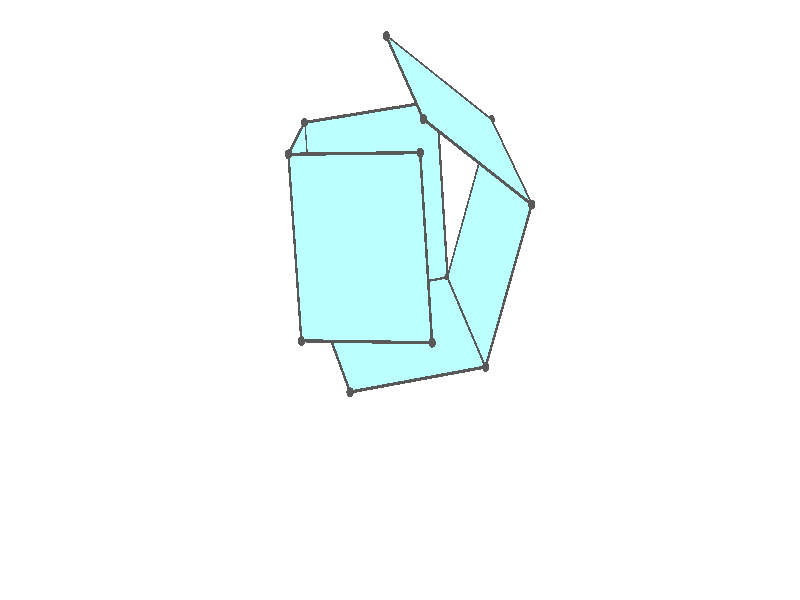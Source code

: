 #version 3.7;
global_settings{assumed_gamma 1.0}
camera{perspective location <18.750000000000000000000000, 10.825317547305481014063844, 12.499999999999996447286321> right <0.133333333333333331482962, -0.230940107675850353485814, -0.000000000000000000000000> up <-0.064951905283832905846353, -0.037499999999999998612221, 0.129903810567665811692706> direction <0.750000000000000111022302, 0.433012701892219298294151, 0.499999999999999944488849> sky <-0.433012701892219298294151, -0.249999999999999944488849, 0.866025403784438707610605> look_at <18.000000000000000000000000, 10.392304845413262270881205, 11.999999999999996447286321>}
light_source{<18.750000000000000000000000, 10.825317547305481014063844, 12.499999999999996447286321> rgb<1.0,1.0,1.0>}
background{rgb<1,1,1>}
union{union{object{union{sphere{<0.000000000000000049995996, 0.816496580927725923437777, -0.243049855684436710845375>,0.029999999999999998889777}sphere{<-0.816496580927725923437777, 0.000000000000000099991992, -0.243049855684436710845375>,0.029999999999999998889777}sphere{<-0.000000000000000149987989, -0.816496580927725923437777, -0.243049855684436710845375>,0.029999999999999998889777}sphere{<0.816496580927725923437777, -0.000000000000000199983985, -0.243049855684436710845375>,0.029999999999999998889777}} pigment{rgb<0.1,0.1,0.1>}}object{union{cylinder{<0.000000000000000049995996, 0.816496580927725923437777, -0.243049855684436710845375>,<-0.816496580927725923437777, 0.000000000000000099991992, -0.243049855684436710845375>,0.010000000000000000208167}cylinder{<-0.816496580927725923437777, 0.000000000000000099991992, -0.243049855684436710845375>,<-0.000000000000000149987989, -0.816496580927725923437777, -0.243049855684436710845375>,0.010000000000000000208167}cylinder{<-0.000000000000000149987989, -0.816496580927725923437777, -0.243049855684436710845375>,<0.816496580927725923437777, -0.000000000000000199983985, -0.243049855684436710845375>,0.010000000000000000208167}cylinder{<0.816496580927725923437777, -0.000000000000000199983985, -0.243049855684436710845375>,<0.000000000000000049995996, 0.816496580927725923437777, -0.243049855684436710845375>,0.010000000000000000208167}} pigment{rgb<0.1,0.1,0.1>}}object{polygon{4.000000000000000000000000,<0.000000000000000049995996, 0.816496580927725923437777, -0.243049855684436710845375>,<-0.816496580927725923437777, 0.000000000000000099991992, -0.243049855684436710845375>,<-0.000000000000000149987989, -0.816496580927725923437777, -0.243049855684436710845375>,<0.816496580927725923437777, -0.000000000000000199983985, -0.243049855684436710845375>} pigment{rgbft<0.5,1.0,1.0,0.1,0.1>}}}union{object{union{sphere{<-0.000000000000000111022302, 0.816496580927725812415474, -0.243049855684436599823073>,0.029999999999999998889777}sphere{<-0.816496580927725812415474, 0.000000000000000166533454, -0.243049855684436710845375>,0.029999999999999998889777}sphere{<-1.080369685330937912226545, 0.263873104403212099811071, 0.849687671299310443018271>,0.029999999999999998889777}sphere{<-0.263873104403212155322223, 1.080369685330937690181941, 0.849687671299310665062876>,0.029999999999999998889777}} pigment{rgb<0.1,0.1,0.1>}}object{union{cylinder{<-0.000000000000000111022302, 0.816496580927725812415474, -0.243049855684436599823073>,<-0.816496580927725812415474, 0.000000000000000166533454, -0.243049855684436710845375>,0.010000000000000000208167}cylinder{<-0.816496580927725812415474, 0.000000000000000166533454, -0.243049855684436710845375>,<-1.080369685330937912226545, 0.263873104403212099811071, 0.849687671299310443018271>,0.010000000000000000208167}cylinder{<-1.080369685330937912226545, 0.263873104403212099811071, 0.849687671299310443018271>,<-0.263873104403212155322223, 1.080369685330937690181941, 0.849687671299310665062876>,0.010000000000000000208167}cylinder{<-0.263873104403212155322223, 1.080369685330937690181941, 0.849687671299310665062876>,<-0.000000000000000111022302, 0.816496580927725812415474, -0.243049855684436599823073>,0.010000000000000000208167}} pigment{rgb<0.1,0.1,0.1>}}object{polygon{4.000000000000000000000000,<-0.000000000000000111022302, 0.816496580927725812415474, -0.243049855684436599823073>,<-0.816496580927725812415474, 0.000000000000000166533454, -0.243049855684436710845375>,<-1.080369685330937912226545, 0.263873104403212099811071, 0.849687671299310443018271>,<-0.263873104403212155322223, 1.080369685330937690181941, 0.849687671299310665062876>} pigment{rgbft<0.5,1.0,1.0,0.1,0.1>}}}union{object{union{sphere{<0.382067917924931221840268, 0.434428663002793591374484, 1.555983448350736875198663>,0.029999999999999998889777}sphere{<-0.434428663002794535064055, -0.382067917924931887974083, 1.555983448350736431109453>,0.029999999999999998889777}sphere{<-1.080369685330937690181941, 0.263873104403212044299920, 0.849687671299310665062876>,0.029999999999999998889777}sphere{<-0.263873104403212210833374, 1.080369685330937468137336, 0.849687671299310887107481>,0.029999999999999998889777}} pigment{rgb<0.1,0.1,0.1>}}object{union{cylinder{<0.382067917924931221840268, 0.434428663002793591374484, 1.555983448350736875198663>,<-0.434428663002794535064055, -0.382067917924931887974083, 1.555983448350736431109453>,0.010000000000000000208167}cylinder{<-0.434428663002794535064055, -0.382067917924931887974083, 1.555983448350736431109453>,<-1.080369685330937690181941, 0.263873104403212044299920, 0.849687671299310665062876>,0.010000000000000000208167}cylinder{<-1.080369685330937690181941, 0.263873104403212044299920, 0.849687671299310665062876>,<-0.263873104403212210833374, 1.080369685330937468137336, 0.849687671299310887107481>,0.010000000000000000208167}cylinder{<-0.263873104403212210833374, 1.080369685330937468137336, 0.849687671299310887107481>,<0.382067917924931221840268, 0.434428663002793591374484, 1.555983448350736875198663>,0.010000000000000000208167}} pigment{rgb<0.1,0.1,0.1>}}object{polygon{4.000000000000000000000000,<0.382067917924931221840268, 0.434428663002793591374484, 1.555983448350736875198663>,<-0.434428663002794535064055, -0.382067917924931887974083, 1.555983448350736431109453>,<-1.080369685330937690181941, 0.263873104403212044299920, 0.849687671299310665062876>,<-0.263873104403212210833374, 1.080369685330937468137336, 0.849687671299310887107481>} pigment{rgbft<0.5,1.0,1.0,0.1,0.1>}}}union{object{union{sphere{<-1.080369685330937912226545, -0.263873104403212099811071, 0.849687671299310443018271>,0.029999999999999998889777}sphere{<-0.816496580927725812415474, -0.000000000000000111022302, -0.243049855684436488800770>,0.029999999999999998889777}sphere{<-0.000000000000000166533454, -0.816496580927725812415474, -0.243049855684436710845375>,0.029999999999999998889777}sphere{<-0.263873104403212099811071, -1.080369685330937912226545, 0.849687671299310443018271>,0.029999999999999998889777}} pigment{rgb<0.1,0.1,0.1>}}object{union{cylinder{<-1.080369685330937912226545, -0.263873104403212099811071, 0.849687671299310443018271>,<-0.816496580927725812415474, -0.000000000000000111022302, -0.243049855684436488800770>,0.010000000000000000208167}cylinder{<-0.816496580927725812415474, -0.000000000000000111022302, -0.243049855684436488800770>,<-0.000000000000000166533454, -0.816496580927725812415474, -0.243049855684436710845375>,0.010000000000000000208167}cylinder{<-0.000000000000000166533454, -0.816496580927725812415474, -0.243049855684436710845375>,<-0.263873104403212099811071, -1.080369685330937912226545, 0.849687671299310443018271>,0.010000000000000000208167}cylinder{<-0.263873104403212099811071, -1.080369685330937912226545, 0.849687671299310443018271>,<-1.080369685330937912226545, -0.263873104403212099811071, 0.849687671299310443018271>,0.010000000000000000208167}} pigment{rgb<0.1,0.1,0.1>}}object{polygon{4.000000000000000000000000,<-1.080369685330937912226545, -0.263873104403212099811071, 0.849687671299310443018271>,<-0.816496580927725812415474, -0.000000000000000111022302, -0.243049855684436488800770>,<-0.000000000000000166533454, -0.816496580927725812415474, -0.243049855684436710845375>,<-0.263873104403212099811071, -1.080369685330937912226545, 0.849687671299310443018271>} pigment{rgbft<0.5,1.0,1.0,0.1,0.1>}}}union{object{union{sphere{<0.731218801627935066633768, -0.613023988106215389493059, 1.202835559825022881952350>,0.029999999999999998889777}sphere{<0.995091906031146722355629, -0.349150883703003234170836, 0.110098032841275811355430>,0.029999999999999998889777}sphere{<-0.000000000000000138777878, -0.816496580927725923437777, -0.243049855684436877378829>,0.029999999999999998889777}sphere{<-0.263873104403212155322223, -1.080369685330937912226545, 0.849687671299310443018271>,0.029999999999999998889777}} pigment{rgb<0.1,0.1,0.1>}}object{union{cylinder{<0.731218801627935066633768, -0.613023988106215389493059, 1.202835559825022881952350>,<0.995091906031146722355629, -0.349150883703003234170836, 0.110098032841275811355430>,0.010000000000000000208167}cylinder{<0.995091906031146722355629, -0.349150883703003234170836, 0.110098032841275811355430>,<-0.000000000000000138777878, -0.816496580927725923437777, -0.243049855684436877378829>,0.010000000000000000208167}cylinder{<-0.000000000000000138777878, -0.816496580927725923437777, -0.243049855684436877378829>,<-0.263873104403212155322223, -1.080369685330937912226545, 0.849687671299310443018271>,0.010000000000000000208167}cylinder{<-0.263873104403212155322223, -1.080369685330937912226545, 0.849687671299310443018271>,<0.731218801627935066633768, -0.613023988106215389493059, 1.202835559825022881952350>,0.010000000000000000208167}} pigment{rgb<0.1,0.1,0.1>}}object{polygon{4.000000000000000000000000,<0.731218801627935066633768, -0.613023988106215389493059, 1.202835559825022881952350>,<0.995091906031146722355629, -0.349150883703003234170836, 0.110098032841275811355430>,<-0.000000000000000138777878, -0.816496580927725923437777, -0.243049855684436877378829>,<-0.263873104403212155322223, -1.080369685330937912226545, 0.849687671299310443018271>} pigment{rgbft<0.5,1.0,1.0,0.1,0.1>}}}union{object{union{sphere{<0.731218801627934955611465, -0.613023988106215389493059, 1.202835559825022659907745>,0.029999999999999998889777}sphere{<0.995091906031146500311024, -0.349150883703003234170836, 0.110098032841276005644460>,0.029999999999999998889777}sphere{<0.821777419295659616871319, 0.769416674217796359158683, 0.338356746558946652747579>,0.029999999999999998889777}sphere{<0.557904314892447628082550, 0.505543569814584259347612, 1.431094273542693695588923>,0.029999999999999998889777}} pigment{rgb<0.1,0.1,0.1>}}object{union{cylinder{<0.731218801627934955611465, -0.613023988106215389493059, 1.202835559825022659907745>,<0.995091906031146500311024, -0.349150883703003234170836, 0.110098032841276005644460>,0.010000000000000000208167}cylinder{<0.995091906031146500311024, -0.349150883703003234170836, 0.110098032841276005644460>,<0.821777419295659616871319, 0.769416674217796359158683, 0.338356746558946652747579>,0.010000000000000000208167}cylinder{<0.821777419295659616871319, 0.769416674217796359158683, 0.338356746558946652747579>,<0.557904314892447628082550, 0.505543569814584259347612, 1.431094273542693695588923>,0.010000000000000000208167}cylinder{<0.557904314892447628082550, 0.505543569814584259347612, 1.431094273542693695588923>,<0.731218801627934955611465, -0.613023988106215389493059, 1.202835559825022659907745>,0.010000000000000000208167}} pigment{rgb<0.1,0.1,0.1>}}object{polygon{4.000000000000000000000000,<0.731218801627934955611465, -0.613023988106215389493059, 1.202835559825022659907745>,<0.995091906031146500311024, -0.349150883703003234170836, 0.110098032841276005644460>,<0.821777419295659616871319, 0.769416674217796359158683, 0.338356746558946652747579>,<0.557904314892447628082550, 0.505543569814584259347612, 1.431094273542693695588923>} pigment{rgbft<0.5,1.0,1.0,0.1,0.1>}}}}

